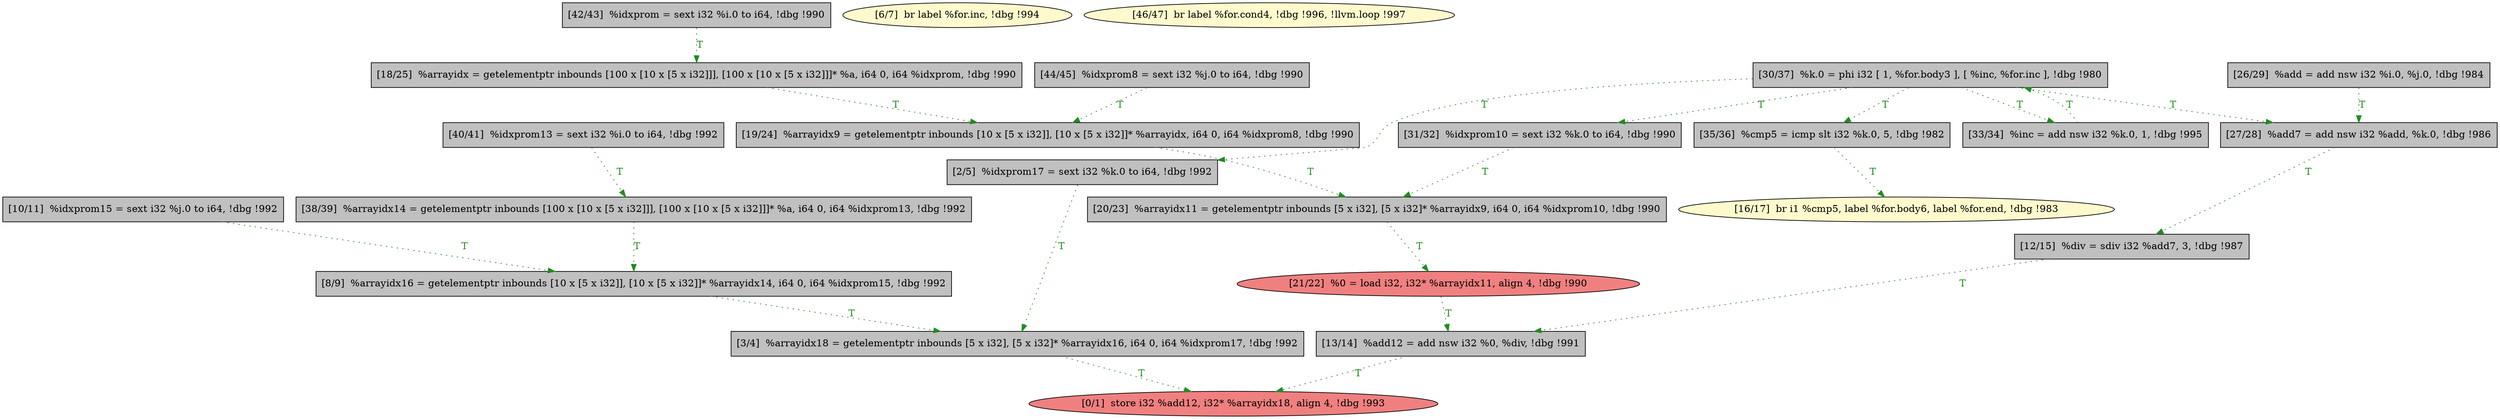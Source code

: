 
digraph G {


node262 [fillcolor=grey,label="[20/23]  %arrayidx11 = getelementptr inbounds [5 x i32], [5 x i32]* %arrayidx9, i64 0, i64 %idxprom10, !dbg !990",shape=rectangle,style=filled ]
node260 [fillcolor=grey,label="[3/4]  %arrayidx18 = getelementptr inbounds [5 x i32], [5 x i32]* %arrayidx16, i64 0, i64 %idxprom17, !dbg !992",shape=rectangle,style=filled ]
node257 [fillcolor=grey,label="[33/34]  %inc = add nsw i32 %k.0, 1, !dbg !995",shape=rectangle,style=filled ]
node244 [fillcolor=grey,label="[8/9]  %arrayidx16 = getelementptr inbounds [10 x [5 x i32]], [10 x [5 x i32]]* %arrayidx14, i64 0, i64 %idxprom15, !dbg !992",shape=rectangle,style=filled ]
node254 [fillcolor=grey,label="[35/36]  %cmp5 = icmp slt i32 %k.0, 5, !dbg !982",shape=rectangle,style=filled ]
node245 [fillcolor=grey,label="[10/11]  %idxprom15 = sext i32 %j.0 to i64, !dbg !992",shape=rectangle,style=filled ]
node241 [fillcolor=lightcoral,label="[0/1]  store i32 %add12, i32* %arrayidx18, align 4, !dbg !993",shape=ellipse,style=filled ]
node242 [fillcolor=grey,label="[2/5]  %idxprom17 = sext i32 %k.0 to i64, !dbg !992",shape=rectangle,style=filled ]
node258 [fillcolor=grey,label="[42/43]  %idxprom = sext i32 %i.0 to i64, !dbg !990",shape=rectangle,style=filled ]
node243 [fillcolor=lemonchiffon,label="[6/7]  br label %for.inc, !dbg !994",shape=ellipse,style=filled ]
node259 [fillcolor=grey,label="[44/45]  %idxprom8 = sext i32 %j.0 to i64, !dbg !990",shape=rectangle,style=filled ]
node248 [fillcolor=grey,label="[18/25]  %arrayidx = getelementptr inbounds [100 x [10 x [5 x i32]]], [100 x [10 x [5 x i32]]]* %a, i64 0, i64 %idxprom, !dbg !990",shape=rectangle,style=filled ]
node249 [fillcolor=grey,label="[26/29]  %add = add nsw i32 %i.0, %j.0, !dbg !984",shape=rectangle,style=filled ]
node264 [fillcolor=lightcoral,label="[21/22]  %0 = load i32, i32* %arrayidx11, align 4, !dbg !990",shape=ellipse,style=filled ]
node256 [fillcolor=grey,label="[40/41]  %idxprom13 = sext i32 %i.0 to i64, !dbg !992",shape=rectangle,style=filled ]
node250 [fillcolor=grey,label="[19/24]  %arrayidx9 = getelementptr inbounds [10 x [5 x i32]], [10 x [5 x i32]]* %arrayidx, i64 0, i64 %idxprom8, !dbg !990",shape=rectangle,style=filled ]
node251 [fillcolor=grey,label="[27/28]  %add7 = add nsw i32 %add, %k.0, !dbg !986",shape=rectangle,style=filled ]
node247 [fillcolor=lemonchiffon,label="[16/17]  br i1 %cmp5, label %for.body6, label %for.end, !dbg !983",shape=ellipse,style=filled ]
node252 [fillcolor=grey,label="[30/37]  %k.0 = phi i32 [ 1, %for.body3 ], [ %inc, %for.inc ], !dbg !980",shape=rectangle,style=filled ]
node263 [fillcolor=lemonchiffon,label="[46/47]  br label %for.cond4, !dbg !996, !llvm.loop !997",shape=ellipse,style=filled ]
node261 [fillcolor=grey,label="[31/32]  %idxprom10 = sext i32 %k.0 to i64, !dbg !990",shape=rectangle,style=filled ]
node246 [fillcolor=grey,label="[12/15]  %div = sdiv i32 %add7, 3, !dbg !987",shape=rectangle,style=filled ]
node253 [fillcolor=grey,label="[38/39]  %arrayidx14 = getelementptr inbounds [100 x [10 x [5 x i32]]], [100 x [10 x [5 x i32]]]* %a, i64 0, i64 %idxprom13, !dbg !992",shape=rectangle,style=filled ]
node255 [fillcolor=grey,label="[13/14]  %add12 = add nsw i32 %0, %div, !dbg !991",shape=rectangle,style=filled ]

node252->node251 [style=dotted,color=forestgreen,label="T",fontcolor=forestgreen ]
node252->node261 [style=dotted,color=forestgreen,label="T",fontcolor=forestgreen ]
node260->node241 [style=dotted,color=forestgreen,label="T",fontcolor=forestgreen ]
node251->node246 [style=dotted,color=forestgreen,label="T",fontcolor=forestgreen ]
node244->node260 [style=dotted,color=forestgreen,label="T",fontcolor=forestgreen ]
node252->node254 [style=dotted,color=forestgreen,label="T",fontcolor=forestgreen ]
node259->node250 [style=dotted,color=forestgreen,label="T",fontcolor=forestgreen ]
node256->node253 [style=dotted,color=forestgreen,label="T",fontcolor=forestgreen ]
node254->node247 [style=dotted,color=forestgreen,label="T",fontcolor=forestgreen ]
node262->node264 [style=dotted,color=forestgreen,label="T",fontcolor=forestgreen ]
node257->node252 [style=dotted,color=forestgreen,label="T",fontcolor=forestgreen ]
node258->node248 [style=dotted,color=forestgreen,label="T",fontcolor=forestgreen ]
node261->node262 [style=dotted,color=forestgreen,label="T",fontcolor=forestgreen ]
node242->node260 [style=dotted,color=forestgreen,label="T",fontcolor=forestgreen ]
node248->node250 [style=dotted,color=forestgreen,label="T",fontcolor=forestgreen ]
node250->node262 [style=dotted,color=forestgreen,label="T",fontcolor=forestgreen ]
node246->node255 [style=dotted,color=forestgreen,label="T",fontcolor=forestgreen ]
node264->node255 [style=dotted,color=forestgreen,label="T",fontcolor=forestgreen ]
node252->node242 [style=dotted,color=forestgreen,label="T",fontcolor=forestgreen ]
node245->node244 [style=dotted,color=forestgreen,label="T",fontcolor=forestgreen ]
node253->node244 [style=dotted,color=forestgreen,label="T",fontcolor=forestgreen ]
node255->node241 [style=dotted,color=forestgreen,label="T",fontcolor=forestgreen ]
node252->node257 [style=dotted,color=forestgreen,label="T",fontcolor=forestgreen ]
node249->node251 [style=dotted,color=forestgreen,label="T",fontcolor=forestgreen ]


}
